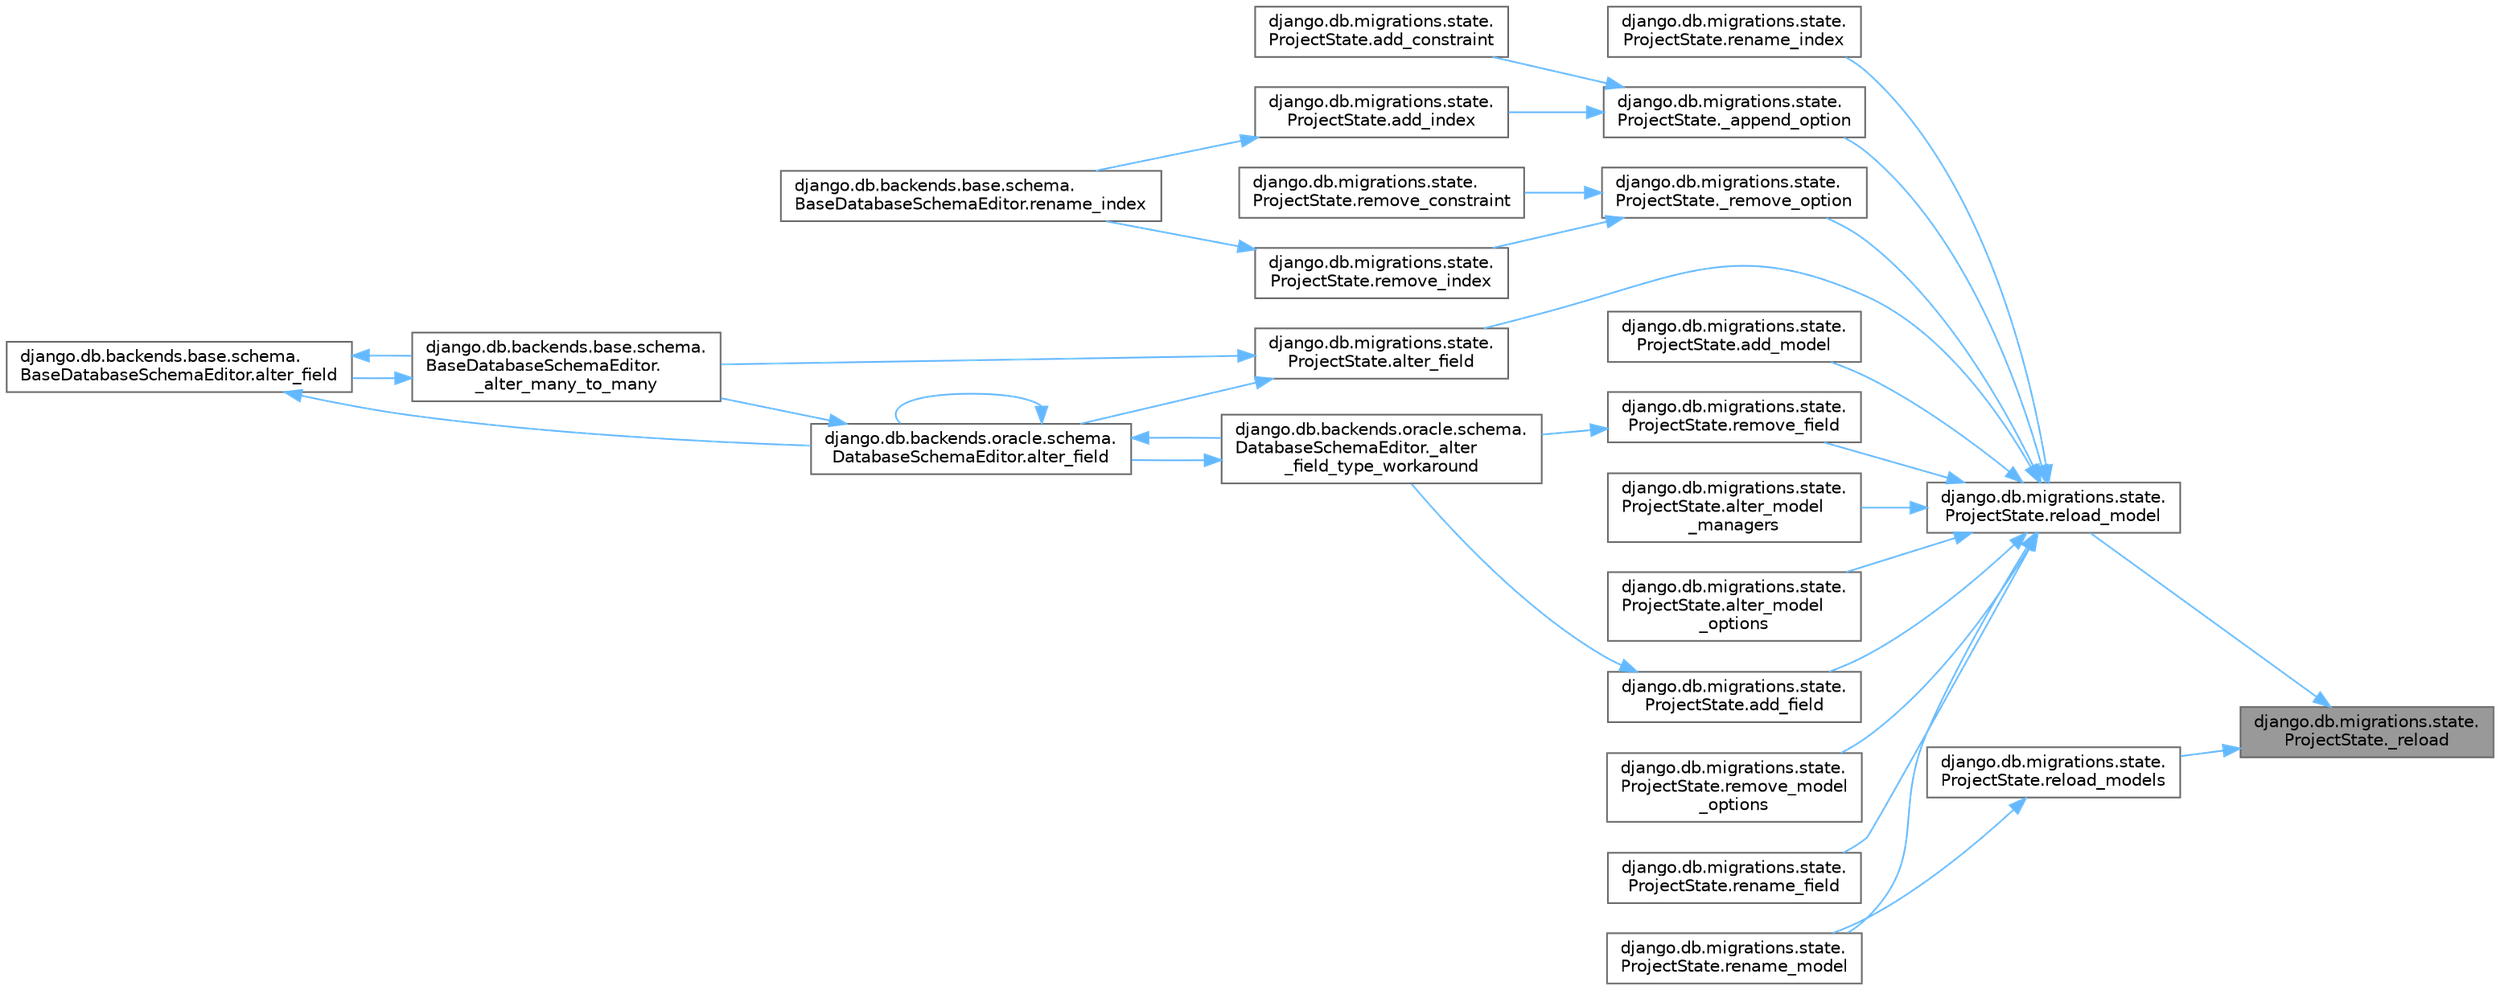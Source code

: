 digraph "django.db.migrations.state.ProjectState._reload"
{
 // LATEX_PDF_SIZE
  bgcolor="transparent";
  edge [fontname=Helvetica,fontsize=10,labelfontname=Helvetica,labelfontsize=10];
  node [fontname=Helvetica,fontsize=10,shape=box,height=0.2,width=0.4];
  rankdir="RL";
  Node1 [id="Node000001",label="django.db.migrations.state.\lProjectState._reload",height=0.2,width=0.4,color="gray40", fillcolor="grey60", style="filled", fontcolor="black",tooltip=" "];
  Node1 -> Node2 [id="edge1_Node000001_Node000002",dir="back",color="steelblue1",style="solid",tooltip=" "];
  Node2 [id="Node000002",label="django.db.migrations.state.\lProjectState.reload_model",height=0.2,width=0.4,color="grey40", fillcolor="white", style="filled",URL="$classdjango_1_1db_1_1migrations_1_1state_1_1_project_state.html#a63b9c4c74e5f04f26eb04b2b86d7551f",tooltip=" "];
  Node2 -> Node3 [id="edge2_Node000002_Node000003",dir="back",color="steelblue1",style="solid",tooltip=" "];
  Node3 [id="Node000003",label="django.db.migrations.state.\lProjectState._append_option",height=0.2,width=0.4,color="grey40", fillcolor="white", style="filled",URL="$classdjango_1_1db_1_1migrations_1_1state_1_1_project_state.html#ab160c43340b7b1a450dbac432401caa7",tooltip=" "];
  Node3 -> Node4 [id="edge3_Node000003_Node000004",dir="back",color="steelblue1",style="solid",tooltip=" "];
  Node4 [id="Node000004",label="django.db.migrations.state.\lProjectState.add_constraint",height=0.2,width=0.4,color="grey40", fillcolor="white", style="filled",URL="$classdjango_1_1db_1_1migrations_1_1state_1_1_project_state.html#abb3bd8cedef04a580ae62242b006e709",tooltip=" "];
  Node3 -> Node5 [id="edge4_Node000003_Node000005",dir="back",color="steelblue1",style="solid",tooltip=" "];
  Node5 [id="Node000005",label="django.db.migrations.state.\lProjectState.add_index",height=0.2,width=0.4,color="grey40", fillcolor="white", style="filled",URL="$classdjango_1_1db_1_1migrations_1_1state_1_1_project_state.html#ac66c75e82d2bd4d95602959082d32d90",tooltip=" "];
  Node5 -> Node6 [id="edge5_Node000005_Node000006",dir="back",color="steelblue1",style="solid",tooltip=" "];
  Node6 [id="Node000006",label="django.db.backends.base.schema.\lBaseDatabaseSchemaEditor.rename_index",height=0.2,width=0.4,color="grey40", fillcolor="white", style="filled",URL="$classdjango_1_1db_1_1backends_1_1base_1_1schema_1_1_base_database_schema_editor.html#a8e3b9af9743243db37771266a61f11e2",tooltip=" "];
  Node2 -> Node7 [id="edge6_Node000002_Node000007",dir="back",color="steelblue1",style="solid",tooltip=" "];
  Node7 [id="Node000007",label="django.db.migrations.state.\lProjectState._remove_option",height=0.2,width=0.4,color="grey40", fillcolor="white", style="filled",URL="$classdjango_1_1db_1_1migrations_1_1state_1_1_project_state.html#a775e9bbdc240c1355118c3a69f78aaaf",tooltip=" "];
  Node7 -> Node8 [id="edge7_Node000007_Node000008",dir="back",color="steelblue1",style="solid",tooltip=" "];
  Node8 [id="Node000008",label="django.db.migrations.state.\lProjectState.remove_constraint",height=0.2,width=0.4,color="grey40", fillcolor="white", style="filled",URL="$classdjango_1_1db_1_1migrations_1_1state_1_1_project_state.html#a5a9d01bf55746e4d9481edca972db623",tooltip=" "];
  Node7 -> Node9 [id="edge8_Node000007_Node000009",dir="back",color="steelblue1",style="solid",tooltip=" "];
  Node9 [id="Node000009",label="django.db.migrations.state.\lProjectState.remove_index",height=0.2,width=0.4,color="grey40", fillcolor="white", style="filled",URL="$classdjango_1_1db_1_1migrations_1_1state_1_1_project_state.html#af7034c646615057f806a49a19179e4e6",tooltip=" "];
  Node9 -> Node6 [id="edge9_Node000009_Node000006",dir="back",color="steelblue1",style="solid",tooltip=" "];
  Node2 -> Node10 [id="edge10_Node000002_Node000010",dir="back",color="steelblue1",style="solid",tooltip=" "];
  Node10 [id="Node000010",label="django.db.migrations.state.\lProjectState.add_field",height=0.2,width=0.4,color="grey40", fillcolor="white", style="filled",URL="$classdjango_1_1db_1_1migrations_1_1state_1_1_project_state.html#a05867e83b921067934002ceac52dcbe4",tooltip=" "];
  Node10 -> Node11 [id="edge11_Node000010_Node000011",dir="back",color="steelblue1",style="solid",tooltip=" "];
  Node11 [id="Node000011",label="django.db.backends.oracle.schema.\lDatabaseSchemaEditor._alter\l_field_type_workaround",height=0.2,width=0.4,color="grey40", fillcolor="white", style="filled",URL="$classdjango_1_1db_1_1backends_1_1oracle_1_1schema_1_1_database_schema_editor.html#a78bc314f7e1030c1ef072c72a185ebd5",tooltip=" "];
  Node11 -> Node12 [id="edge12_Node000011_Node000012",dir="back",color="steelblue1",style="solid",tooltip=" "];
  Node12 [id="Node000012",label="django.db.backends.oracle.schema.\lDatabaseSchemaEditor.alter_field",height=0.2,width=0.4,color="grey40", fillcolor="white", style="filled",URL="$classdjango_1_1db_1_1backends_1_1oracle_1_1schema_1_1_database_schema_editor.html#abeddc040d6a7af1ca57aee72ee85784f",tooltip=" "];
  Node12 -> Node11 [id="edge13_Node000012_Node000011",dir="back",color="steelblue1",style="solid",tooltip=" "];
  Node12 -> Node13 [id="edge14_Node000012_Node000013",dir="back",color="steelblue1",style="solid",tooltip=" "];
  Node13 [id="Node000013",label="django.db.backends.base.schema.\lBaseDatabaseSchemaEditor.\l_alter_many_to_many",height=0.2,width=0.4,color="grey40", fillcolor="white", style="filled",URL="$classdjango_1_1db_1_1backends_1_1base_1_1schema_1_1_base_database_schema_editor.html#a9774e6eb9ebfca5a149ac43b84a5ce33",tooltip=" "];
  Node13 -> Node14 [id="edge15_Node000013_Node000014",dir="back",color="steelblue1",style="solid",tooltip=" "];
  Node14 [id="Node000014",label="django.db.backends.base.schema.\lBaseDatabaseSchemaEditor.alter_field",height=0.2,width=0.4,color="grey40", fillcolor="white", style="filled",URL="$classdjango_1_1db_1_1backends_1_1base_1_1schema_1_1_base_database_schema_editor.html#ab1e8119bc95148d911edd2b67ff9f6bd",tooltip=" "];
  Node14 -> Node13 [id="edge16_Node000014_Node000013",dir="back",color="steelblue1",style="solid",tooltip=" "];
  Node14 -> Node12 [id="edge17_Node000014_Node000012",dir="back",color="steelblue1",style="solid",tooltip=" "];
  Node12 -> Node12 [id="edge18_Node000012_Node000012",dir="back",color="steelblue1",style="solid",tooltip=" "];
  Node2 -> Node15 [id="edge19_Node000002_Node000015",dir="back",color="steelblue1",style="solid",tooltip=" "];
  Node15 [id="Node000015",label="django.db.migrations.state.\lProjectState.add_model",height=0.2,width=0.4,color="grey40", fillcolor="white", style="filled",URL="$classdjango_1_1db_1_1migrations_1_1state_1_1_project_state.html#a2e8c5be145cf53006522f33c9086bfe3",tooltip=" "];
  Node2 -> Node16 [id="edge20_Node000002_Node000016",dir="back",color="steelblue1",style="solid",tooltip=" "];
  Node16 [id="Node000016",label="django.db.migrations.state.\lProjectState.alter_field",height=0.2,width=0.4,color="grey40", fillcolor="white", style="filled",URL="$classdjango_1_1db_1_1migrations_1_1state_1_1_project_state.html#a93a8146435cbda7708078fe2afca98b3",tooltip=" "];
  Node16 -> Node13 [id="edge21_Node000016_Node000013",dir="back",color="steelblue1",style="solid",tooltip=" "];
  Node16 -> Node12 [id="edge22_Node000016_Node000012",dir="back",color="steelblue1",style="solid",tooltip=" "];
  Node2 -> Node17 [id="edge23_Node000002_Node000017",dir="back",color="steelblue1",style="solid",tooltip=" "];
  Node17 [id="Node000017",label="django.db.migrations.state.\lProjectState.alter_model\l_managers",height=0.2,width=0.4,color="grey40", fillcolor="white", style="filled",URL="$classdjango_1_1db_1_1migrations_1_1state_1_1_project_state.html#a855ef2f950fdad652a4c6215d5b078c3",tooltip=" "];
  Node2 -> Node18 [id="edge24_Node000002_Node000018",dir="back",color="steelblue1",style="solid",tooltip=" "];
  Node18 [id="Node000018",label="django.db.migrations.state.\lProjectState.alter_model\l_options",height=0.2,width=0.4,color="grey40", fillcolor="white", style="filled",URL="$classdjango_1_1db_1_1migrations_1_1state_1_1_project_state.html#ac7bca356984e2880bf15c74a93fbcc3e",tooltip=" "];
  Node2 -> Node19 [id="edge25_Node000002_Node000019",dir="back",color="steelblue1",style="solid",tooltip=" "];
  Node19 [id="Node000019",label="django.db.migrations.state.\lProjectState.remove_field",height=0.2,width=0.4,color="grey40", fillcolor="white", style="filled",URL="$classdjango_1_1db_1_1migrations_1_1state_1_1_project_state.html#af3db44ceff72f96fa1dfeb408af5700e",tooltip=" "];
  Node19 -> Node11 [id="edge26_Node000019_Node000011",dir="back",color="steelblue1",style="solid",tooltip=" "];
  Node2 -> Node20 [id="edge27_Node000002_Node000020",dir="back",color="steelblue1",style="solid",tooltip=" "];
  Node20 [id="Node000020",label="django.db.migrations.state.\lProjectState.remove_model\l_options",height=0.2,width=0.4,color="grey40", fillcolor="white", style="filled",URL="$classdjango_1_1db_1_1migrations_1_1state_1_1_project_state.html#ac763572c9409ff32918ff4cfbee4118e",tooltip=" "];
  Node2 -> Node21 [id="edge28_Node000002_Node000021",dir="back",color="steelblue1",style="solid",tooltip=" "];
  Node21 [id="Node000021",label="django.db.migrations.state.\lProjectState.rename_field",height=0.2,width=0.4,color="grey40", fillcolor="white", style="filled",URL="$classdjango_1_1db_1_1migrations_1_1state_1_1_project_state.html#a7c3257f6f256429ef201e56e0251923d",tooltip=" "];
  Node2 -> Node22 [id="edge29_Node000002_Node000022",dir="back",color="steelblue1",style="solid",tooltip=" "];
  Node22 [id="Node000022",label="django.db.migrations.state.\lProjectState.rename_index",height=0.2,width=0.4,color="grey40", fillcolor="white", style="filled",URL="$classdjango_1_1db_1_1migrations_1_1state_1_1_project_state.html#a85e3f5e898b29ae9d4b83154d097ab10",tooltip=" "];
  Node2 -> Node23 [id="edge30_Node000002_Node000023",dir="back",color="steelblue1",style="solid",tooltip=" "];
  Node23 [id="Node000023",label="django.db.migrations.state.\lProjectState.rename_model",height=0.2,width=0.4,color="grey40", fillcolor="white", style="filled",URL="$classdjango_1_1db_1_1migrations_1_1state_1_1_project_state.html#a0bf710eecfdd37944cbedf11d128bcec",tooltip=" "];
  Node1 -> Node24 [id="edge31_Node000001_Node000024",dir="back",color="steelblue1",style="solid",tooltip=" "];
  Node24 [id="Node000024",label="django.db.migrations.state.\lProjectState.reload_models",height=0.2,width=0.4,color="grey40", fillcolor="white", style="filled",URL="$classdjango_1_1db_1_1migrations_1_1state_1_1_project_state.html#a71849b3a38a4576b36f0fad3e35e7934",tooltip=" "];
  Node24 -> Node23 [id="edge32_Node000024_Node000023",dir="back",color="steelblue1",style="solid",tooltip=" "];
}
